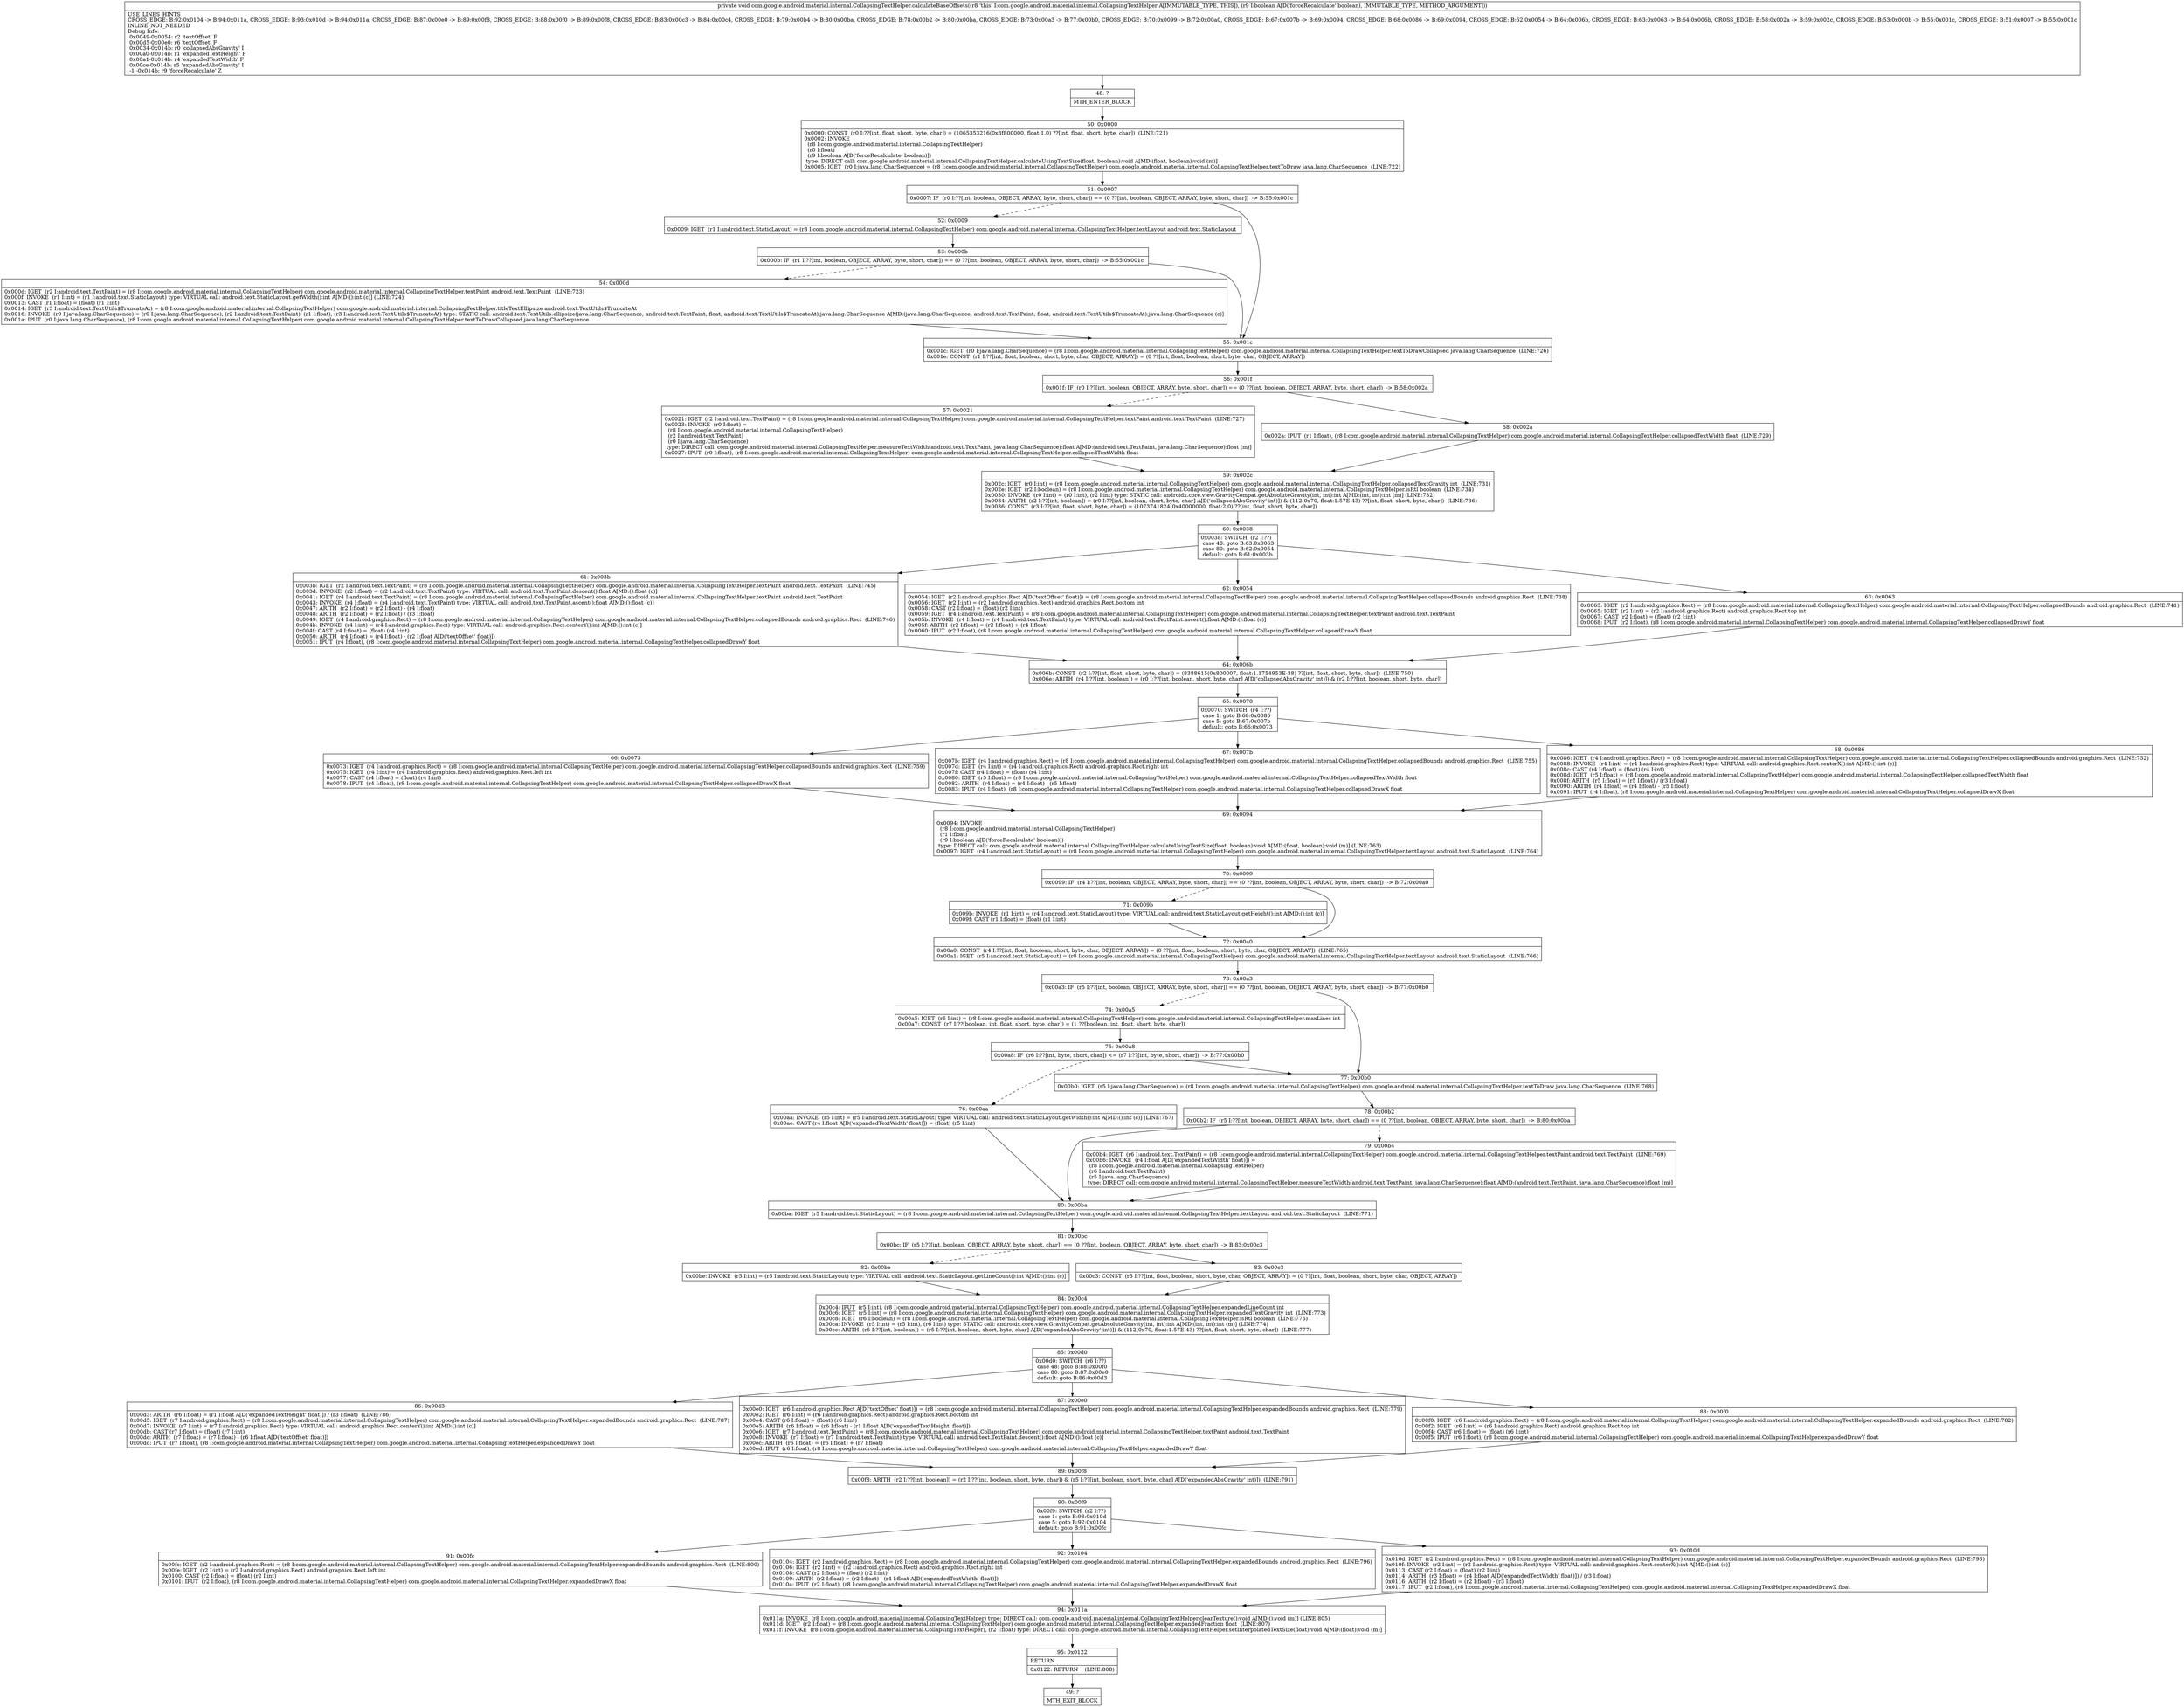 digraph "CFG forcom.google.android.material.internal.CollapsingTextHelper.calculateBaseOffsets(Z)V" {
Node_48 [shape=record,label="{48\:\ ?|MTH_ENTER_BLOCK\l}"];
Node_50 [shape=record,label="{50\:\ 0x0000|0x0000: CONST  (r0 I:??[int, float, short, byte, char]) = (1065353216(0x3f800000, float:1.0) ??[int, float, short, byte, char])  (LINE:721)\l0x0002: INVOKE  \l  (r8 I:com.google.android.material.internal.CollapsingTextHelper)\l  (r0 I:float)\l  (r9 I:boolean A[D('forceRecalculate' boolean)])\l type: DIRECT call: com.google.android.material.internal.CollapsingTextHelper.calculateUsingTextSize(float, boolean):void A[MD:(float, boolean):void (m)]\l0x0005: IGET  (r0 I:java.lang.CharSequence) = (r8 I:com.google.android.material.internal.CollapsingTextHelper) com.google.android.material.internal.CollapsingTextHelper.textToDraw java.lang.CharSequence  (LINE:722)\l}"];
Node_51 [shape=record,label="{51\:\ 0x0007|0x0007: IF  (r0 I:??[int, boolean, OBJECT, ARRAY, byte, short, char]) == (0 ??[int, boolean, OBJECT, ARRAY, byte, short, char])  \-\> B:55:0x001c \l}"];
Node_52 [shape=record,label="{52\:\ 0x0009|0x0009: IGET  (r1 I:android.text.StaticLayout) = (r8 I:com.google.android.material.internal.CollapsingTextHelper) com.google.android.material.internal.CollapsingTextHelper.textLayout android.text.StaticLayout \l}"];
Node_53 [shape=record,label="{53\:\ 0x000b|0x000b: IF  (r1 I:??[int, boolean, OBJECT, ARRAY, byte, short, char]) == (0 ??[int, boolean, OBJECT, ARRAY, byte, short, char])  \-\> B:55:0x001c \l}"];
Node_54 [shape=record,label="{54\:\ 0x000d|0x000d: IGET  (r2 I:android.text.TextPaint) = (r8 I:com.google.android.material.internal.CollapsingTextHelper) com.google.android.material.internal.CollapsingTextHelper.textPaint android.text.TextPaint  (LINE:723)\l0x000f: INVOKE  (r1 I:int) = (r1 I:android.text.StaticLayout) type: VIRTUAL call: android.text.StaticLayout.getWidth():int A[MD:():int (c)] (LINE:724)\l0x0013: CAST (r1 I:float) = (float) (r1 I:int) \l0x0014: IGET  (r3 I:android.text.TextUtils$TruncateAt) = (r8 I:com.google.android.material.internal.CollapsingTextHelper) com.google.android.material.internal.CollapsingTextHelper.titleTextEllipsize android.text.TextUtils$TruncateAt \l0x0016: INVOKE  (r0 I:java.lang.CharSequence) = (r0 I:java.lang.CharSequence), (r2 I:android.text.TextPaint), (r1 I:float), (r3 I:android.text.TextUtils$TruncateAt) type: STATIC call: android.text.TextUtils.ellipsize(java.lang.CharSequence, android.text.TextPaint, float, android.text.TextUtils$TruncateAt):java.lang.CharSequence A[MD:(java.lang.CharSequence, android.text.TextPaint, float, android.text.TextUtils$TruncateAt):java.lang.CharSequence (c)]\l0x001a: IPUT  (r0 I:java.lang.CharSequence), (r8 I:com.google.android.material.internal.CollapsingTextHelper) com.google.android.material.internal.CollapsingTextHelper.textToDrawCollapsed java.lang.CharSequence \l}"];
Node_55 [shape=record,label="{55\:\ 0x001c|0x001c: IGET  (r0 I:java.lang.CharSequence) = (r8 I:com.google.android.material.internal.CollapsingTextHelper) com.google.android.material.internal.CollapsingTextHelper.textToDrawCollapsed java.lang.CharSequence  (LINE:726)\l0x001e: CONST  (r1 I:??[int, float, boolean, short, byte, char, OBJECT, ARRAY]) = (0 ??[int, float, boolean, short, byte, char, OBJECT, ARRAY]) \l}"];
Node_56 [shape=record,label="{56\:\ 0x001f|0x001f: IF  (r0 I:??[int, boolean, OBJECT, ARRAY, byte, short, char]) == (0 ??[int, boolean, OBJECT, ARRAY, byte, short, char])  \-\> B:58:0x002a \l}"];
Node_57 [shape=record,label="{57\:\ 0x0021|0x0021: IGET  (r2 I:android.text.TextPaint) = (r8 I:com.google.android.material.internal.CollapsingTextHelper) com.google.android.material.internal.CollapsingTextHelper.textPaint android.text.TextPaint  (LINE:727)\l0x0023: INVOKE  (r0 I:float) = \l  (r8 I:com.google.android.material.internal.CollapsingTextHelper)\l  (r2 I:android.text.TextPaint)\l  (r0 I:java.lang.CharSequence)\l type: DIRECT call: com.google.android.material.internal.CollapsingTextHelper.measureTextWidth(android.text.TextPaint, java.lang.CharSequence):float A[MD:(android.text.TextPaint, java.lang.CharSequence):float (m)]\l0x0027: IPUT  (r0 I:float), (r8 I:com.google.android.material.internal.CollapsingTextHelper) com.google.android.material.internal.CollapsingTextHelper.collapsedTextWidth float \l}"];
Node_59 [shape=record,label="{59\:\ 0x002c|0x002c: IGET  (r0 I:int) = (r8 I:com.google.android.material.internal.CollapsingTextHelper) com.google.android.material.internal.CollapsingTextHelper.collapsedTextGravity int  (LINE:731)\l0x002e: IGET  (r2 I:boolean) = (r8 I:com.google.android.material.internal.CollapsingTextHelper) com.google.android.material.internal.CollapsingTextHelper.isRtl boolean  (LINE:734)\l0x0030: INVOKE  (r0 I:int) = (r0 I:int), (r2 I:int) type: STATIC call: androidx.core.view.GravityCompat.getAbsoluteGravity(int, int):int A[MD:(int, int):int (m)] (LINE:732)\l0x0034: ARITH  (r2 I:??[int, boolean]) = (r0 I:??[int, boolean, short, byte, char] A[D('collapsedAbsGravity' int)]) & (112(0x70, float:1.57E\-43) ??[int, float, short, byte, char])  (LINE:736)\l0x0036: CONST  (r3 I:??[int, float, short, byte, char]) = (1073741824(0x40000000, float:2.0) ??[int, float, short, byte, char]) \l}"];
Node_60 [shape=record,label="{60\:\ 0x0038|0x0038: SWITCH  (r2 I:??)\l case 48: goto B:63:0x0063\l case 80: goto B:62:0x0054\l default: goto B:61:0x003b \l}"];
Node_61 [shape=record,label="{61\:\ 0x003b|0x003b: IGET  (r2 I:android.text.TextPaint) = (r8 I:com.google.android.material.internal.CollapsingTextHelper) com.google.android.material.internal.CollapsingTextHelper.textPaint android.text.TextPaint  (LINE:745)\l0x003d: INVOKE  (r2 I:float) = (r2 I:android.text.TextPaint) type: VIRTUAL call: android.text.TextPaint.descent():float A[MD:():float (c)]\l0x0041: IGET  (r4 I:android.text.TextPaint) = (r8 I:com.google.android.material.internal.CollapsingTextHelper) com.google.android.material.internal.CollapsingTextHelper.textPaint android.text.TextPaint \l0x0043: INVOKE  (r4 I:float) = (r4 I:android.text.TextPaint) type: VIRTUAL call: android.text.TextPaint.ascent():float A[MD:():float (c)]\l0x0047: ARITH  (r2 I:float) = (r2 I:float) \- (r4 I:float) \l0x0048: ARITH  (r2 I:float) = (r2 I:float) \/ (r3 I:float) \l0x0049: IGET  (r4 I:android.graphics.Rect) = (r8 I:com.google.android.material.internal.CollapsingTextHelper) com.google.android.material.internal.CollapsingTextHelper.collapsedBounds android.graphics.Rect  (LINE:746)\l0x004b: INVOKE  (r4 I:int) = (r4 I:android.graphics.Rect) type: VIRTUAL call: android.graphics.Rect.centerY():int A[MD:():int (c)]\l0x004f: CAST (r4 I:float) = (float) (r4 I:int) \l0x0050: ARITH  (r4 I:float) = (r4 I:float) \- (r2 I:float A[D('textOffset' float)]) \l0x0051: IPUT  (r4 I:float), (r8 I:com.google.android.material.internal.CollapsingTextHelper) com.google.android.material.internal.CollapsingTextHelper.collapsedDrawY float \l}"];
Node_64 [shape=record,label="{64\:\ 0x006b|0x006b: CONST  (r2 I:??[int, float, short, byte, char]) = (8388615(0x800007, float:1.1754953E\-38) ??[int, float, short, byte, char])  (LINE:750)\l0x006e: ARITH  (r4 I:??[int, boolean]) = (r0 I:??[int, boolean, short, byte, char] A[D('collapsedAbsGravity' int)]) & (r2 I:??[int, boolean, short, byte, char]) \l}"];
Node_65 [shape=record,label="{65\:\ 0x0070|0x0070: SWITCH  (r4 I:??)\l case 1: goto B:68:0x0086\l case 5: goto B:67:0x007b\l default: goto B:66:0x0073 \l}"];
Node_66 [shape=record,label="{66\:\ 0x0073|0x0073: IGET  (r4 I:android.graphics.Rect) = (r8 I:com.google.android.material.internal.CollapsingTextHelper) com.google.android.material.internal.CollapsingTextHelper.collapsedBounds android.graphics.Rect  (LINE:759)\l0x0075: IGET  (r4 I:int) = (r4 I:android.graphics.Rect) android.graphics.Rect.left int \l0x0077: CAST (r4 I:float) = (float) (r4 I:int) \l0x0078: IPUT  (r4 I:float), (r8 I:com.google.android.material.internal.CollapsingTextHelper) com.google.android.material.internal.CollapsingTextHelper.collapsedDrawX float \l}"];
Node_69 [shape=record,label="{69\:\ 0x0094|0x0094: INVOKE  \l  (r8 I:com.google.android.material.internal.CollapsingTextHelper)\l  (r1 I:float)\l  (r9 I:boolean A[D('forceRecalculate' boolean)])\l type: DIRECT call: com.google.android.material.internal.CollapsingTextHelper.calculateUsingTextSize(float, boolean):void A[MD:(float, boolean):void (m)] (LINE:763)\l0x0097: IGET  (r4 I:android.text.StaticLayout) = (r8 I:com.google.android.material.internal.CollapsingTextHelper) com.google.android.material.internal.CollapsingTextHelper.textLayout android.text.StaticLayout  (LINE:764)\l}"];
Node_70 [shape=record,label="{70\:\ 0x0099|0x0099: IF  (r4 I:??[int, boolean, OBJECT, ARRAY, byte, short, char]) == (0 ??[int, boolean, OBJECT, ARRAY, byte, short, char])  \-\> B:72:0x00a0 \l}"];
Node_71 [shape=record,label="{71\:\ 0x009b|0x009b: INVOKE  (r1 I:int) = (r4 I:android.text.StaticLayout) type: VIRTUAL call: android.text.StaticLayout.getHeight():int A[MD:():int (c)]\l0x009f: CAST (r1 I:float) = (float) (r1 I:int) \l}"];
Node_72 [shape=record,label="{72\:\ 0x00a0|0x00a0: CONST  (r4 I:??[int, float, boolean, short, byte, char, OBJECT, ARRAY]) = (0 ??[int, float, boolean, short, byte, char, OBJECT, ARRAY])  (LINE:765)\l0x00a1: IGET  (r5 I:android.text.StaticLayout) = (r8 I:com.google.android.material.internal.CollapsingTextHelper) com.google.android.material.internal.CollapsingTextHelper.textLayout android.text.StaticLayout  (LINE:766)\l}"];
Node_73 [shape=record,label="{73\:\ 0x00a3|0x00a3: IF  (r5 I:??[int, boolean, OBJECT, ARRAY, byte, short, char]) == (0 ??[int, boolean, OBJECT, ARRAY, byte, short, char])  \-\> B:77:0x00b0 \l}"];
Node_74 [shape=record,label="{74\:\ 0x00a5|0x00a5: IGET  (r6 I:int) = (r8 I:com.google.android.material.internal.CollapsingTextHelper) com.google.android.material.internal.CollapsingTextHelper.maxLines int \l0x00a7: CONST  (r7 I:??[boolean, int, float, short, byte, char]) = (1 ??[boolean, int, float, short, byte, char]) \l}"];
Node_75 [shape=record,label="{75\:\ 0x00a8|0x00a8: IF  (r6 I:??[int, byte, short, char]) \<= (r7 I:??[int, byte, short, char])  \-\> B:77:0x00b0 \l}"];
Node_76 [shape=record,label="{76\:\ 0x00aa|0x00aa: INVOKE  (r5 I:int) = (r5 I:android.text.StaticLayout) type: VIRTUAL call: android.text.StaticLayout.getWidth():int A[MD:():int (c)] (LINE:767)\l0x00ae: CAST (r4 I:float A[D('expandedTextWidth' float)]) = (float) (r5 I:int) \l}"];
Node_80 [shape=record,label="{80\:\ 0x00ba|0x00ba: IGET  (r5 I:android.text.StaticLayout) = (r8 I:com.google.android.material.internal.CollapsingTextHelper) com.google.android.material.internal.CollapsingTextHelper.textLayout android.text.StaticLayout  (LINE:771)\l}"];
Node_81 [shape=record,label="{81\:\ 0x00bc|0x00bc: IF  (r5 I:??[int, boolean, OBJECT, ARRAY, byte, short, char]) == (0 ??[int, boolean, OBJECT, ARRAY, byte, short, char])  \-\> B:83:0x00c3 \l}"];
Node_82 [shape=record,label="{82\:\ 0x00be|0x00be: INVOKE  (r5 I:int) = (r5 I:android.text.StaticLayout) type: VIRTUAL call: android.text.StaticLayout.getLineCount():int A[MD:():int (c)]\l}"];
Node_84 [shape=record,label="{84\:\ 0x00c4|0x00c4: IPUT  (r5 I:int), (r8 I:com.google.android.material.internal.CollapsingTextHelper) com.google.android.material.internal.CollapsingTextHelper.expandedLineCount int \l0x00c6: IGET  (r5 I:int) = (r8 I:com.google.android.material.internal.CollapsingTextHelper) com.google.android.material.internal.CollapsingTextHelper.expandedTextGravity int  (LINE:773)\l0x00c8: IGET  (r6 I:boolean) = (r8 I:com.google.android.material.internal.CollapsingTextHelper) com.google.android.material.internal.CollapsingTextHelper.isRtl boolean  (LINE:776)\l0x00ca: INVOKE  (r5 I:int) = (r5 I:int), (r6 I:int) type: STATIC call: androidx.core.view.GravityCompat.getAbsoluteGravity(int, int):int A[MD:(int, int):int (m)] (LINE:774)\l0x00ce: ARITH  (r6 I:??[int, boolean]) = (r5 I:??[int, boolean, short, byte, char] A[D('expandedAbsGravity' int)]) & (112(0x70, float:1.57E\-43) ??[int, float, short, byte, char])  (LINE:777)\l}"];
Node_85 [shape=record,label="{85\:\ 0x00d0|0x00d0: SWITCH  (r6 I:??)\l case 48: goto B:88:0x00f0\l case 80: goto B:87:0x00e0\l default: goto B:86:0x00d3 \l}"];
Node_86 [shape=record,label="{86\:\ 0x00d3|0x00d3: ARITH  (r6 I:float) = (r1 I:float A[D('expandedTextHeight' float)]) \/ (r3 I:float)  (LINE:786)\l0x00d5: IGET  (r7 I:android.graphics.Rect) = (r8 I:com.google.android.material.internal.CollapsingTextHelper) com.google.android.material.internal.CollapsingTextHelper.expandedBounds android.graphics.Rect  (LINE:787)\l0x00d7: INVOKE  (r7 I:int) = (r7 I:android.graphics.Rect) type: VIRTUAL call: android.graphics.Rect.centerY():int A[MD:():int (c)]\l0x00db: CAST (r7 I:float) = (float) (r7 I:int) \l0x00dc: ARITH  (r7 I:float) = (r7 I:float) \- (r6 I:float A[D('textOffset' float)]) \l0x00dd: IPUT  (r7 I:float), (r8 I:com.google.android.material.internal.CollapsingTextHelper) com.google.android.material.internal.CollapsingTextHelper.expandedDrawY float \l}"];
Node_89 [shape=record,label="{89\:\ 0x00f8|0x00f8: ARITH  (r2 I:??[int, boolean]) = (r2 I:??[int, boolean, short, byte, char]) & (r5 I:??[int, boolean, short, byte, char] A[D('expandedAbsGravity' int)])  (LINE:791)\l}"];
Node_90 [shape=record,label="{90\:\ 0x00f9|0x00f9: SWITCH  (r2 I:??)\l case 1: goto B:93:0x010d\l case 5: goto B:92:0x0104\l default: goto B:91:0x00fc \l}"];
Node_91 [shape=record,label="{91\:\ 0x00fc|0x00fc: IGET  (r2 I:android.graphics.Rect) = (r8 I:com.google.android.material.internal.CollapsingTextHelper) com.google.android.material.internal.CollapsingTextHelper.expandedBounds android.graphics.Rect  (LINE:800)\l0x00fe: IGET  (r2 I:int) = (r2 I:android.graphics.Rect) android.graphics.Rect.left int \l0x0100: CAST (r2 I:float) = (float) (r2 I:int) \l0x0101: IPUT  (r2 I:float), (r8 I:com.google.android.material.internal.CollapsingTextHelper) com.google.android.material.internal.CollapsingTextHelper.expandedDrawX float \l}"];
Node_94 [shape=record,label="{94\:\ 0x011a|0x011a: INVOKE  (r8 I:com.google.android.material.internal.CollapsingTextHelper) type: DIRECT call: com.google.android.material.internal.CollapsingTextHelper.clearTexture():void A[MD:():void (m)] (LINE:805)\l0x011d: IGET  (r2 I:float) = (r8 I:com.google.android.material.internal.CollapsingTextHelper) com.google.android.material.internal.CollapsingTextHelper.expandedFraction float  (LINE:807)\l0x011f: INVOKE  (r8 I:com.google.android.material.internal.CollapsingTextHelper), (r2 I:float) type: DIRECT call: com.google.android.material.internal.CollapsingTextHelper.setInterpolatedTextSize(float):void A[MD:(float):void (m)]\l}"];
Node_95 [shape=record,label="{95\:\ 0x0122|RETURN\l|0x0122: RETURN    (LINE:808)\l}"];
Node_49 [shape=record,label="{49\:\ ?|MTH_EXIT_BLOCK\l}"];
Node_92 [shape=record,label="{92\:\ 0x0104|0x0104: IGET  (r2 I:android.graphics.Rect) = (r8 I:com.google.android.material.internal.CollapsingTextHelper) com.google.android.material.internal.CollapsingTextHelper.expandedBounds android.graphics.Rect  (LINE:796)\l0x0106: IGET  (r2 I:int) = (r2 I:android.graphics.Rect) android.graphics.Rect.right int \l0x0108: CAST (r2 I:float) = (float) (r2 I:int) \l0x0109: ARITH  (r2 I:float) = (r2 I:float) \- (r4 I:float A[D('expandedTextWidth' float)]) \l0x010a: IPUT  (r2 I:float), (r8 I:com.google.android.material.internal.CollapsingTextHelper) com.google.android.material.internal.CollapsingTextHelper.expandedDrawX float \l}"];
Node_93 [shape=record,label="{93\:\ 0x010d|0x010d: IGET  (r2 I:android.graphics.Rect) = (r8 I:com.google.android.material.internal.CollapsingTextHelper) com.google.android.material.internal.CollapsingTextHelper.expandedBounds android.graphics.Rect  (LINE:793)\l0x010f: INVOKE  (r2 I:int) = (r2 I:android.graphics.Rect) type: VIRTUAL call: android.graphics.Rect.centerX():int A[MD:():int (c)]\l0x0113: CAST (r2 I:float) = (float) (r2 I:int) \l0x0114: ARITH  (r3 I:float) = (r4 I:float A[D('expandedTextWidth' float)]) \/ (r3 I:float) \l0x0116: ARITH  (r2 I:float) = (r2 I:float) \- (r3 I:float) \l0x0117: IPUT  (r2 I:float), (r8 I:com.google.android.material.internal.CollapsingTextHelper) com.google.android.material.internal.CollapsingTextHelper.expandedDrawX float \l}"];
Node_87 [shape=record,label="{87\:\ 0x00e0|0x00e0: IGET  (r6 I:android.graphics.Rect A[D('textOffset' float)]) = (r8 I:com.google.android.material.internal.CollapsingTextHelper) com.google.android.material.internal.CollapsingTextHelper.expandedBounds android.graphics.Rect  (LINE:779)\l0x00e2: IGET  (r6 I:int) = (r6 I:android.graphics.Rect) android.graphics.Rect.bottom int \l0x00e4: CAST (r6 I:float) = (float) (r6 I:int) \l0x00e5: ARITH  (r6 I:float) = (r6 I:float) \- (r1 I:float A[D('expandedTextHeight' float)]) \l0x00e6: IGET  (r7 I:android.text.TextPaint) = (r8 I:com.google.android.material.internal.CollapsingTextHelper) com.google.android.material.internal.CollapsingTextHelper.textPaint android.text.TextPaint \l0x00e8: INVOKE  (r7 I:float) = (r7 I:android.text.TextPaint) type: VIRTUAL call: android.text.TextPaint.descent():float A[MD:():float (c)]\l0x00ec: ARITH  (r6 I:float) = (r6 I:float) + (r7 I:float) \l0x00ed: IPUT  (r6 I:float), (r8 I:com.google.android.material.internal.CollapsingTextHelper) com.google.android.material.internal.CollapsingTextHelper.expandedDrawY float \l}"];
Node_88 [shape=record,label="{88\:\ 0x00f0|0x00f0: IGET  (r6 I:android.graphics.Rect) = (r8 I:com.google.android.material.internal.CollapsingTextHelper) com.google.android.material.internal.CollapsingTextHelper.expandedBounds android.graphics.Rect  (LINE:782)\l0x00f2: IGET  (r6 I:int) = (r6 I:android.graphics.Rect) android.graphics.Rect.top int \l0x00f4: CAST (r6 I:float) = (float) (r6 I:int) \l0x00f5: IPUT  (r6 I:float), (r8 I:com.google.android.material.internal.CollapsingTextHelper) com.google.android.material.internal.CollapsingTextHelper.expandedDrawY float \l}"];
Node_83 [shape=record,label="{83\:\ 0x00c3|0x00c3: CONST  (r5 I:??[int, float, boolean, short, byte, char, OBJECT, ARRAY]) = (0 ??[int, float, boolean, short, byte, char, OBJECT, ARRAY]) \l}"];
Node_77 [shape=record,label="{77\:\ 0x00b0|0x00b0: IGET  (r5 I:java.lang.CharSequence) = (r8 I:com.google.android.material.internal.CollapsingTextHelper) com.google.android.material.internal.CollapsingTextHelper.textToDraw java.lang.CharSequence  (LINE:768)\l}"];
Node_78 [shape=record,label="{78\:\ 0x00b2|0x00b2: IF  (r5 I:??[int, boolean, OBJECT, ARRAY, byte, short, char]) == (0 ??[int, boolean, OBJECT, ARRAY, byte, short, char])  \-\> B:80:0x00ba \l}"];
Node_79 [shape=record,label="{79\:\ 0x00b4|0x00b4: IGET  (r6 I:android.text.TextPaint) = (r8 I:com.google.android.material.internal.CollapsingTextHelper) com.google.android.material.internal.CollapsingTextHelper.textPaint android.text.TextPaint  (LINE:769)\l0x00b6: INVOKE  (r4 I:float A[D('expandedTextWidth' float)]) = \l  (r8 I:com.google.android.material.internal.CollapsingTextHelper)\l  (r6 I:android.text.TextPaint)\l  (r5 I:java.lang.CharSequence)\l type: DIRECT call: com.google.android.material.internal.CollapsingTextHelper.measureTextWidth(android.text.TextPaint, java.lang.CharSequence):float A[MD:(android.text.TextPaint, java.lang.CharSequence):float (m)]\l}"];
Node_67 [shape=record,label="{67\:\ 0x007b|0x007b: IGET  (r4 I:android.graphics.Rect) = (r8 I:com.google.android.material.internal.CollapsingTextHelper) com.google.android.material.internal.CollapsingTextHelper.collapsedBounds android.graphics.Rect  (LINE:755)\l0x007d: IGET  (r4 I:int) = (r4 I:android.graphics.Rect) android.graphics.Rect.right int \l0x007f: CAST (r4 I:float) = (float) (r4 I:int) \l0x0080: IGET  (r5 I:float) = (r8 I:com.google.android.material.internal.CollapsingTextHelper) com.google.android.material.internal.CollapsingTextHelper.collapsedTextWidth float \l0x0082: ARITH  (r4 I:float) = (r4 I:float) \- (r5 I:float) \l0x0083: IPUT  (r4 I:float), (r8 I:com.google.android.material.internal.CollapsingTextHelper) com.google.android.material.internal.CollapsingTextHelper.collapsedDrawX float \l}"];
Node_68 [shape=record,label="{68\:\ 0x0086|0x0086: IGET  (r4 I:android.graphics.Rect) = (r8 I:com.google.android.material.internal.CollapsingTextHelper) com.google.android.material.internal.CollapsingTextHelper.collapsedBounds android.graphics.Rect  (LINE:752)\l0x0088: INVOKE  (r4 I:int) = (r4 I:android.graphics.Rect) type: VIRTUAL call: android.graphics.Rect.centerX():int A[MD:():int (c)]\l0x008c: CAST (r4 I:float) = (float) (r4 I:int) \l0x008d: IGET  (r5 I:float) = (r8 I:com.google.android.material.internal.CollapsingTextHelper) com.google.android.material.internal.CollapsingTextHelper.collapsedTextWidth float \l0x008f: ARITH  (r5 I:float) = (r5 I:float) \/ (r3 I:float) \l0x0090: ARITH  (r4 I:float) = (r4 I:float) \- (r5 I:float) \l0x0091: IPUT  (r4 I:float), (r8 I:com.google.android.material.internal.CollapsingTextHelper) com.google.android.material.internal.CollapsingTextHelper.collapsedDrawX float \l}"];
Node_62 [shape=record,label="{62\:\ 0x0054|0x0054: IGET  (r2 I:android.graphics.Rect A[D('textOffset' float)]) = (r8 I:com.google.android.material.internal.CollapsingTextHelper) com.google.android.material.internal.CollapsingTextHelper.collapsedBounds android.graphics.Rect  (LINE:738)\l0x0056: IGET  (r2 I:int) = (r2 I:android.graphics.Rect) android.graphics.Rect.bottom int \l0x0058: CAST (r2 I:float) = (float) (r2 I:int) \l0x0059: IGET  (r4 I:android.text.TextPaint) = (r8 I:com.google.android.material.internal.CollapsingTextHelper) com.google.android.material.internal.CollapsingTextHelper.textPaint android.text.TextPaint \l0x005b: INVOKE  (r4 I:float) = (r4 I:android.text.TextPaint) type: VIRTUAL call: android.text.TextPaint.ascent():float A[MD:():float (c)]\l0x005f: ARITH  (r2 I:float) = (r2 I:float) + (r4 I:float) \l0x0060: IPUT  (r2 I:float), (r8 I:com.google.android.material.internal.CollapsingTextHelper) com.google.android.material.internal.CollapsingTextHelper.collapsedDrawY float \l}"];
Node_63 [shape=record,label="{63\:\ 0x0063|0x0063: IGET  (r2 I:android.graphics.Rect) = (r8 I:com.google.android.material.internal.CollapsingTextHelper) com.google.android.material.internal.CollapsingTextHelper.collapsedBounds android.graphics.Rect  (LINE:741)\l0x0065: IGET  (r2 I:int) = (r2 I:android.graphics.Rect) android.graphics.Rect.top int \l0x0067: CAST (r2 I:float) = (float) (r2 I:int) \l0x0068: IPUT  (r2 I:float), (r8 I:com.google.android.material.internal.CollapsingTextHelper) com.google.android.material.internal.CollapsingTextHelper.collapsedDrawY float \l}"];
Node_58 [shape=record,label="{58\:\ 0x002a|0x002a: IPUT  (r1 I:float), (r8 I:com.google.android.material.internal.CollapsingTextHelper) com.google.android.material.internal.CollapsingTextHelper.collapsedTextWidth float  (LINE:729)\l}"];
MethodNode[shape=record,label="{private void com.google.android.material.internal.CollapsingTextHelper.calculateBaseOffsets((r8 'this' I:com.google.android.material.internal.CollapsingTextHelper A[IMMUTABLE_TYPE, THIS]), (r9 I:boolean A[D('forceRecalculate' boolean), IMMUTABLE_TYPE, METHOD_ARGUMENT]))  | USE_LINES_HINTS\lCROSS_EDGE: B:92:0x0104 \-\> B:94:0x011a, CROSS_EDGE: B:93:0x010d \-\> B:94:0x011a, CROSS_EDGE: B:87:0x00e0 \-\> B:89:0x00f8, CROSS_EDGE: B:88:0x00f0 \-\> B:89:0x00f8, CROSS_EDGE: B:83:0x00c3 \-\> B:84:0x00c4, CROSS_EDGE: B:79:0x00b4 \-\> B:80:0x00ba, CROSS_EDGE: B:78:0x00b2 \-\> B:80:0x00ba, CROSS_EDGE: B:73:0x00a3 \-\> B:77:0x00b0, CROSS_EDGE: B:70:0x0099 \-\> B:72:0x00a0, CROSS_EDGE: B:67:0x007b \-\> B:69:0x0094, CROSS_EDGE: B:68:0x0086 \-\> B:69:0x0094, CROSS_EDGE: B:62:0x0054 \-\> B:64:0x006b, CROSS_EDGE: B:63:0x0063 \-\> B:64:0x006b, CROSS_EDGE: B:58:0x002a \-\> B:59:0x002c, CROSS_EDGE: B:53:0x000b \-\> B:55:0x001c, CROSS_EDGE: B:51:0x0007 \-\> B:55:0x001c\lINLINE_NOT_NEEDED\lDebug Info:\l  0x0049\-0x0054: r2 'textOffset' F\l  0x00d5\-0x00e0: r6 'textOffset' F\l  0x0034\-0x014b: r0 'collapsedAbsGravity' I\l  0x00a0\-0x014b: r1 'expandedTextHeight' F\l  0x00a1\-0x014b: r4 'expandedTextWidth' F\l  0x00ce\-0x014b: r5 'expandedAbsGravity' I\l  \-1 \-0x014b: r9 'forceRecalculate' Z\l}"];
MethodNode -> Node_48;Node_48 -> Node_50;
Node_50 -> Node_51;
Node_51 -> Node_52[style=dashed];
Node_51 -> Node_55;
Node_52 -> Node_53;
Node_53 -> Node_54[style=dashed];
Node_53 -> Node_55;
Node_54 -> Node_55;
Node_55 -> Node_56;
Node_56 -> Node_57[style=dashed];
Node_56 -> Node_58;
Node_57 -> Node_59;
Node_59 -> Node_60;
Node_60 -> Node_61;
Node_60 -> Node_62;
Node_60 -> Node_63;
Node_61 -> Node_64;
Node_64 -> Node_65;
Node_65 -> Node_66;
Node_65 -> Node_67;
Node_65 -> Node_68;
Node_66 -> Node_69;
Node_69 -> Node_70;
Node_70 -> Node_71[style=dashed];
Node_70 -> Node_72;
Node_71 -> Node_72;
Node_72 -> Node_73;
Node_73 -> Node_74[style=dashed];
Node_73 -> Node_77;
Node_74 -> Node_75;
Node_75 -> Node_76[style=dashed];
Node_75 -> Node_77;
Node_76 -> Node_80;
Node_80 -> Node_81;
Node_81 -> Node_82[style=dashed];
Node_81 -> Node_83;
Node_82 -> Node_84;
Node_84 -> Node_85;
Node_85 -> Node_86;
Node_85 -> Node_87;
Node_85 -> Node_88;
Node_86 -> Node_89;
Node_89 -> Node_90;
Node_90 -> Node_91;
Node_90 -> Node_92;
Node_90 -> Node_93;
Node_91 -> Node_94;
Node_94 -> Node_95;
Node_95 -> Node_49;
Node_92 -> Node_94;
Node_93 -> Node_94;
Node_87 -> Node_89;
Node_88 -> Node_89;
Node_83 -> Node_84;
Node_77 -> Node_78;
Node_78 -> Node_79[style=dashed];
Node_78 -> Node_80;
Node_79 -> Node_80;
Node_67 -> Node_69;
Node_68 -> Node_69;
Node_62 -> Node_64;
Node_63 -> Node_64;
Node_58 -> Node_59;
}

